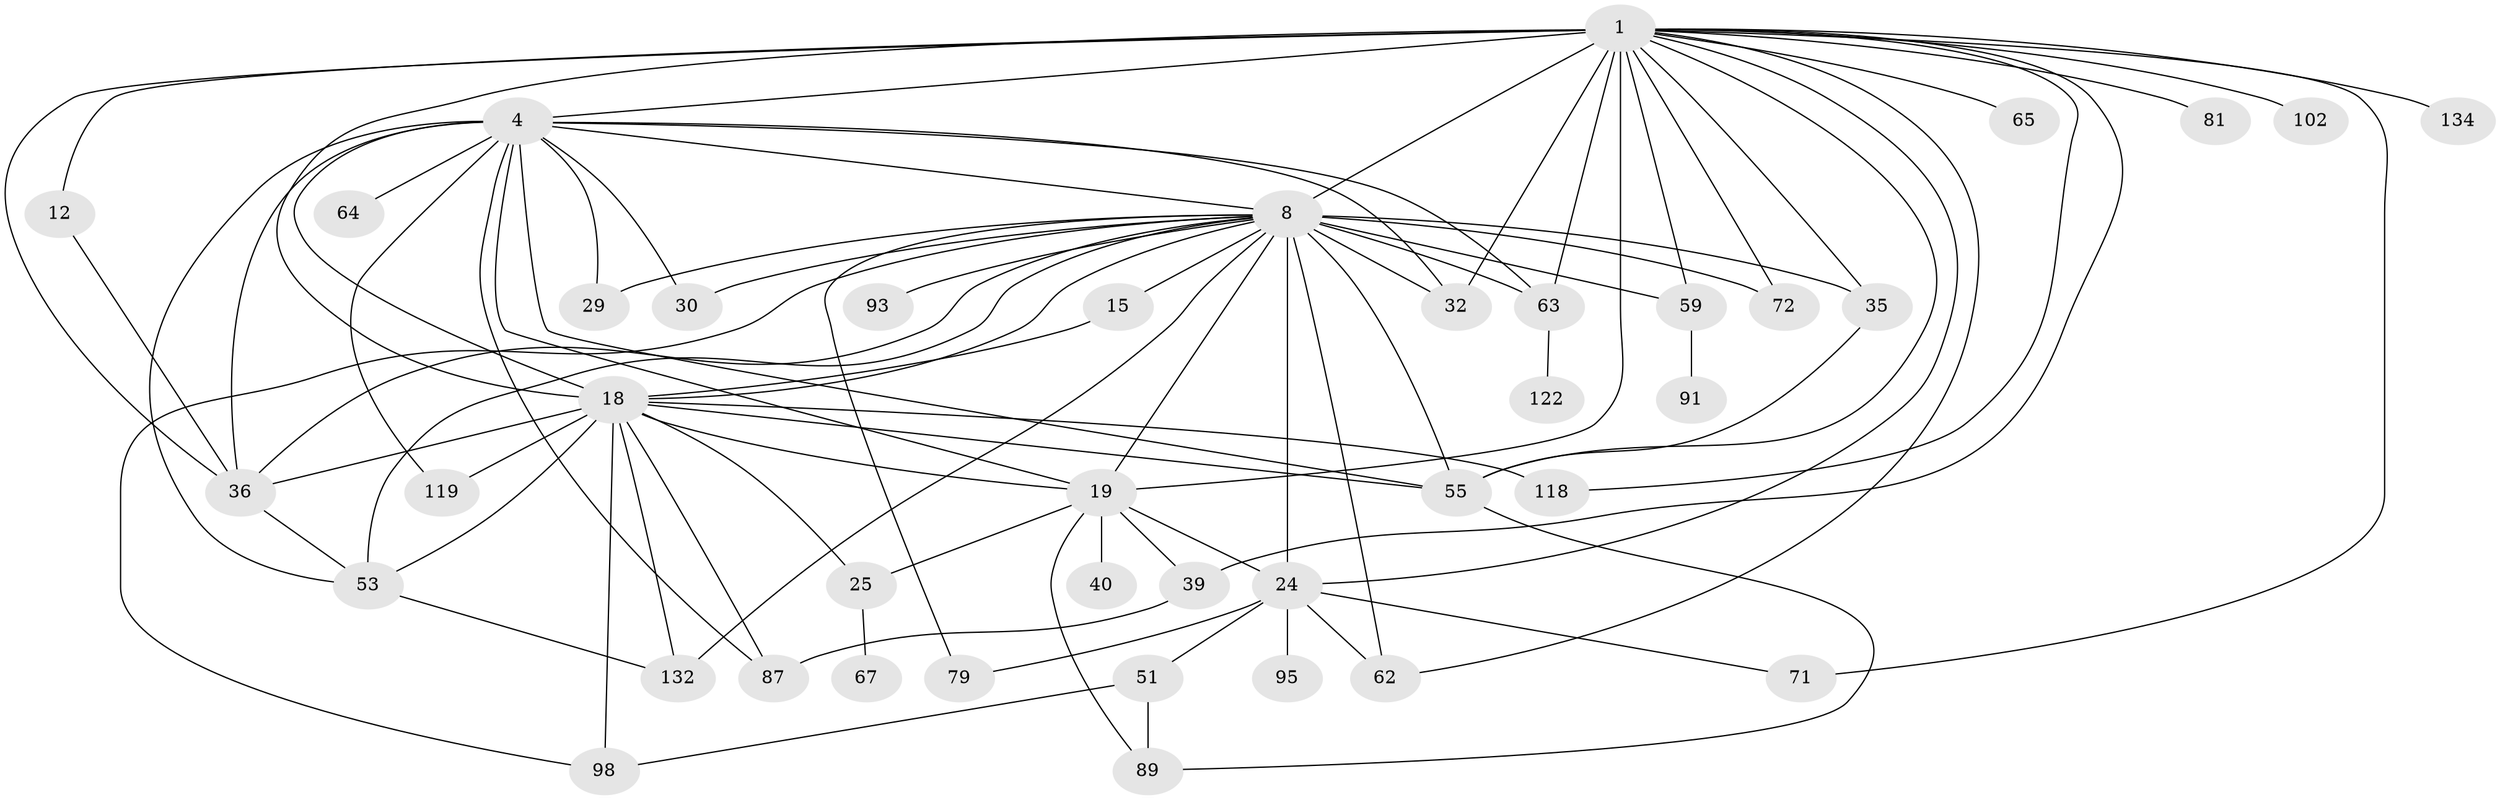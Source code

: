 // original degree distribution, {6: 0.08633093525179857, 9: 0.007194244604316547, 5: 0.05755395683453238, 4: 0.1510791366906475, 3: 0.22302158273381295, 2: 0.2517985611510791, 8: 0.007194244604316547, 7: 0.007194244604316547, 1: 0.20863309352517986}
// Generated by graph-tools (version 1.1) at 2025/17/03/04/25 18:17:04]
// undirected, 41 vertices, 85 edges
graph export_dot {
graph [start="1"]
  node [color=gray90,style=filled];
  1 [super="+7+9+2+3+60"];
  4 [super="+37+16"];
  8 [super="+14+109+26+33"];
  12;
  15;
  18 [super="+48+20"];
  19 [super="+23+75+80"];
  24 [super="+84+41"];
  25 [super="+34+73"];
  29 [super="+44"];
  30 [super="+49"];
  32 [super="+54"];
  35 [super="+52"];
  36 [super="+50"];
  39 [super="+115"];
  40;
  51 [super="+99"];
  53 [super="+110"];
  55 [super="+69"];
  59;
  62 [super="+74+112"];
  63 [super="+66"];
  64;
  65;
  67;
  71;
  72;
  79;
  81;
  87 [super="+129"];
  89;
  91 [super="+130"];
  93;
  95;
  98;
  102;
  118;
  119;
  122;
  132;
  134;
  1 -- 4;
  1 -- 12;
  1 -- 8 [weight=7];
  1 -- 118;
  1 -- 72;
  1 -- 62;
  1 -- 19 [weight=2];
  1 -- 32 [weight=2];
  1 -- 65;
  1 -- 39;
  1 -- 24 [weight=2];
  1 -- 59;
  1 -- 35;
  1 -- 102;
  1 -- 71;
  1 -- 134;
  1 -- 81;
  1 -- 18;
  1 -- 55;
  1 -- 63;
  1 -- 36 [weight=2];
  4 -- 29;
  4 -- 30;
  4 -- 53;
  4 -- 119;
  4 -- 18;
  4 -- 64;
  4 -- 32;
  4 -- 55;
  4 -- 87;
  4 -- 63;
  4 -- 8;
  4 -- 19 [weight=2];
  4 -- 36 [weight=2];
  8 -- 24 [weight=4];
  8 -- 15;
  8 -- 18 [weight=2];
  8 -- 93;
  8 -- 62;
  8 -- 53;
  8 -- 59;
  8 -- 19;
  8 -- 98;
  8 -- 35;
  8 -- 72;
  8 -- 79;
  8 -- 29;
  8 -- 30;
  8 -- 36 [weight=2];
  8 -- 32;
  8 -- 132;
  8 -- 63;
  8 -- 55;
  12 -- 36;
  15 -- 18;
  18 -- 25 [weight=2];
  18 -- 119;
  18 -- 87;
  18 -- 98;
  18 -- 132;
  18 -- 53;
  18 -- 118 [weight=2];
  18 -- 19;
  18 -- 36;
  18 -- 55;
  19 -- 39;
  19 -- 40;
  19 -- 89;
  19 -- 24;
  19 -- 25;
  24 -- 71;
  24 -- 79;
  24 -- 51;
  24 -- 62;
  24 -- 95;
  25 -- 67;
  35 -- 55;
  36 -- 53;
  39 -- 87;
  51 -- 89;
  51 -- 98;
  53 -- 132;
  55 -- 89;
  59 -- 91;
  63 -- 122;
}
